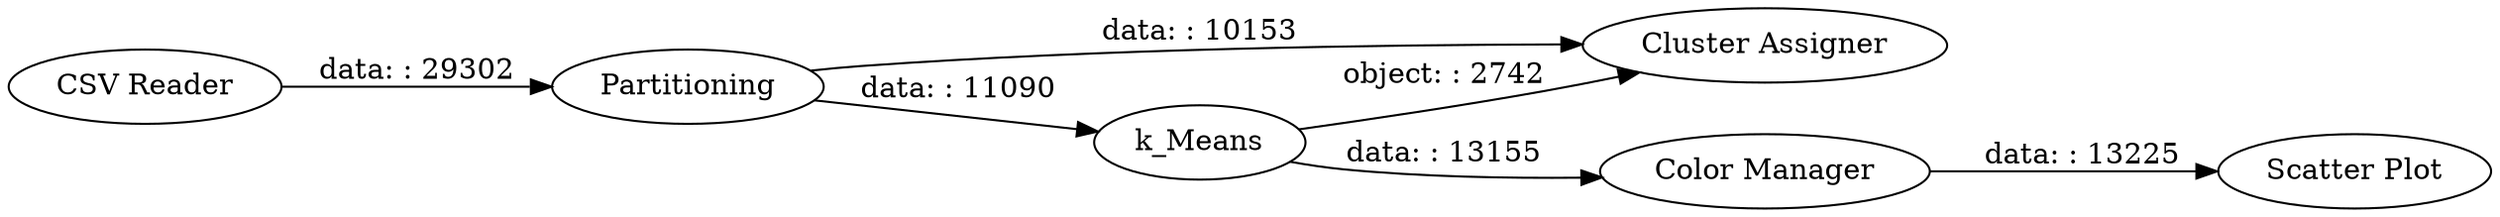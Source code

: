 digraph {
	"4167109487535100237_10" [label="Scatter Plot"]
	"4167109487535100237_11" [label="CSV Reader"]
	"4167109487535100237_7" [label="Cluster Assigner"]
	"4167109487535100237_6" [label=Partitioning]
	"4167109487535100237_8" [label="Color Manager"]
	"4167109487535100237_5" [label=k_Means]
	"4167109487535100237_5" -> "4167109487535100237_7" [label="object: : 2742"]
	"4167109487535100237_11" -> "4167109487535100237_6" [label="data: : 29302"]
	"4167109487535100237_6" -> "4167109487535100237_5" [label="data: : 11090"]
	"4167109487535100237_6" -> "4167109487535100237_7" [label="data: : 10153"]
	"4167109487535100237_8" -> "4167109487535100237_10" [label="data: : 13225"]
	"4167109487535100237_5" -> "4167109487535100237_8" [label="data: : 13155"]
	rankdir=LR
}
